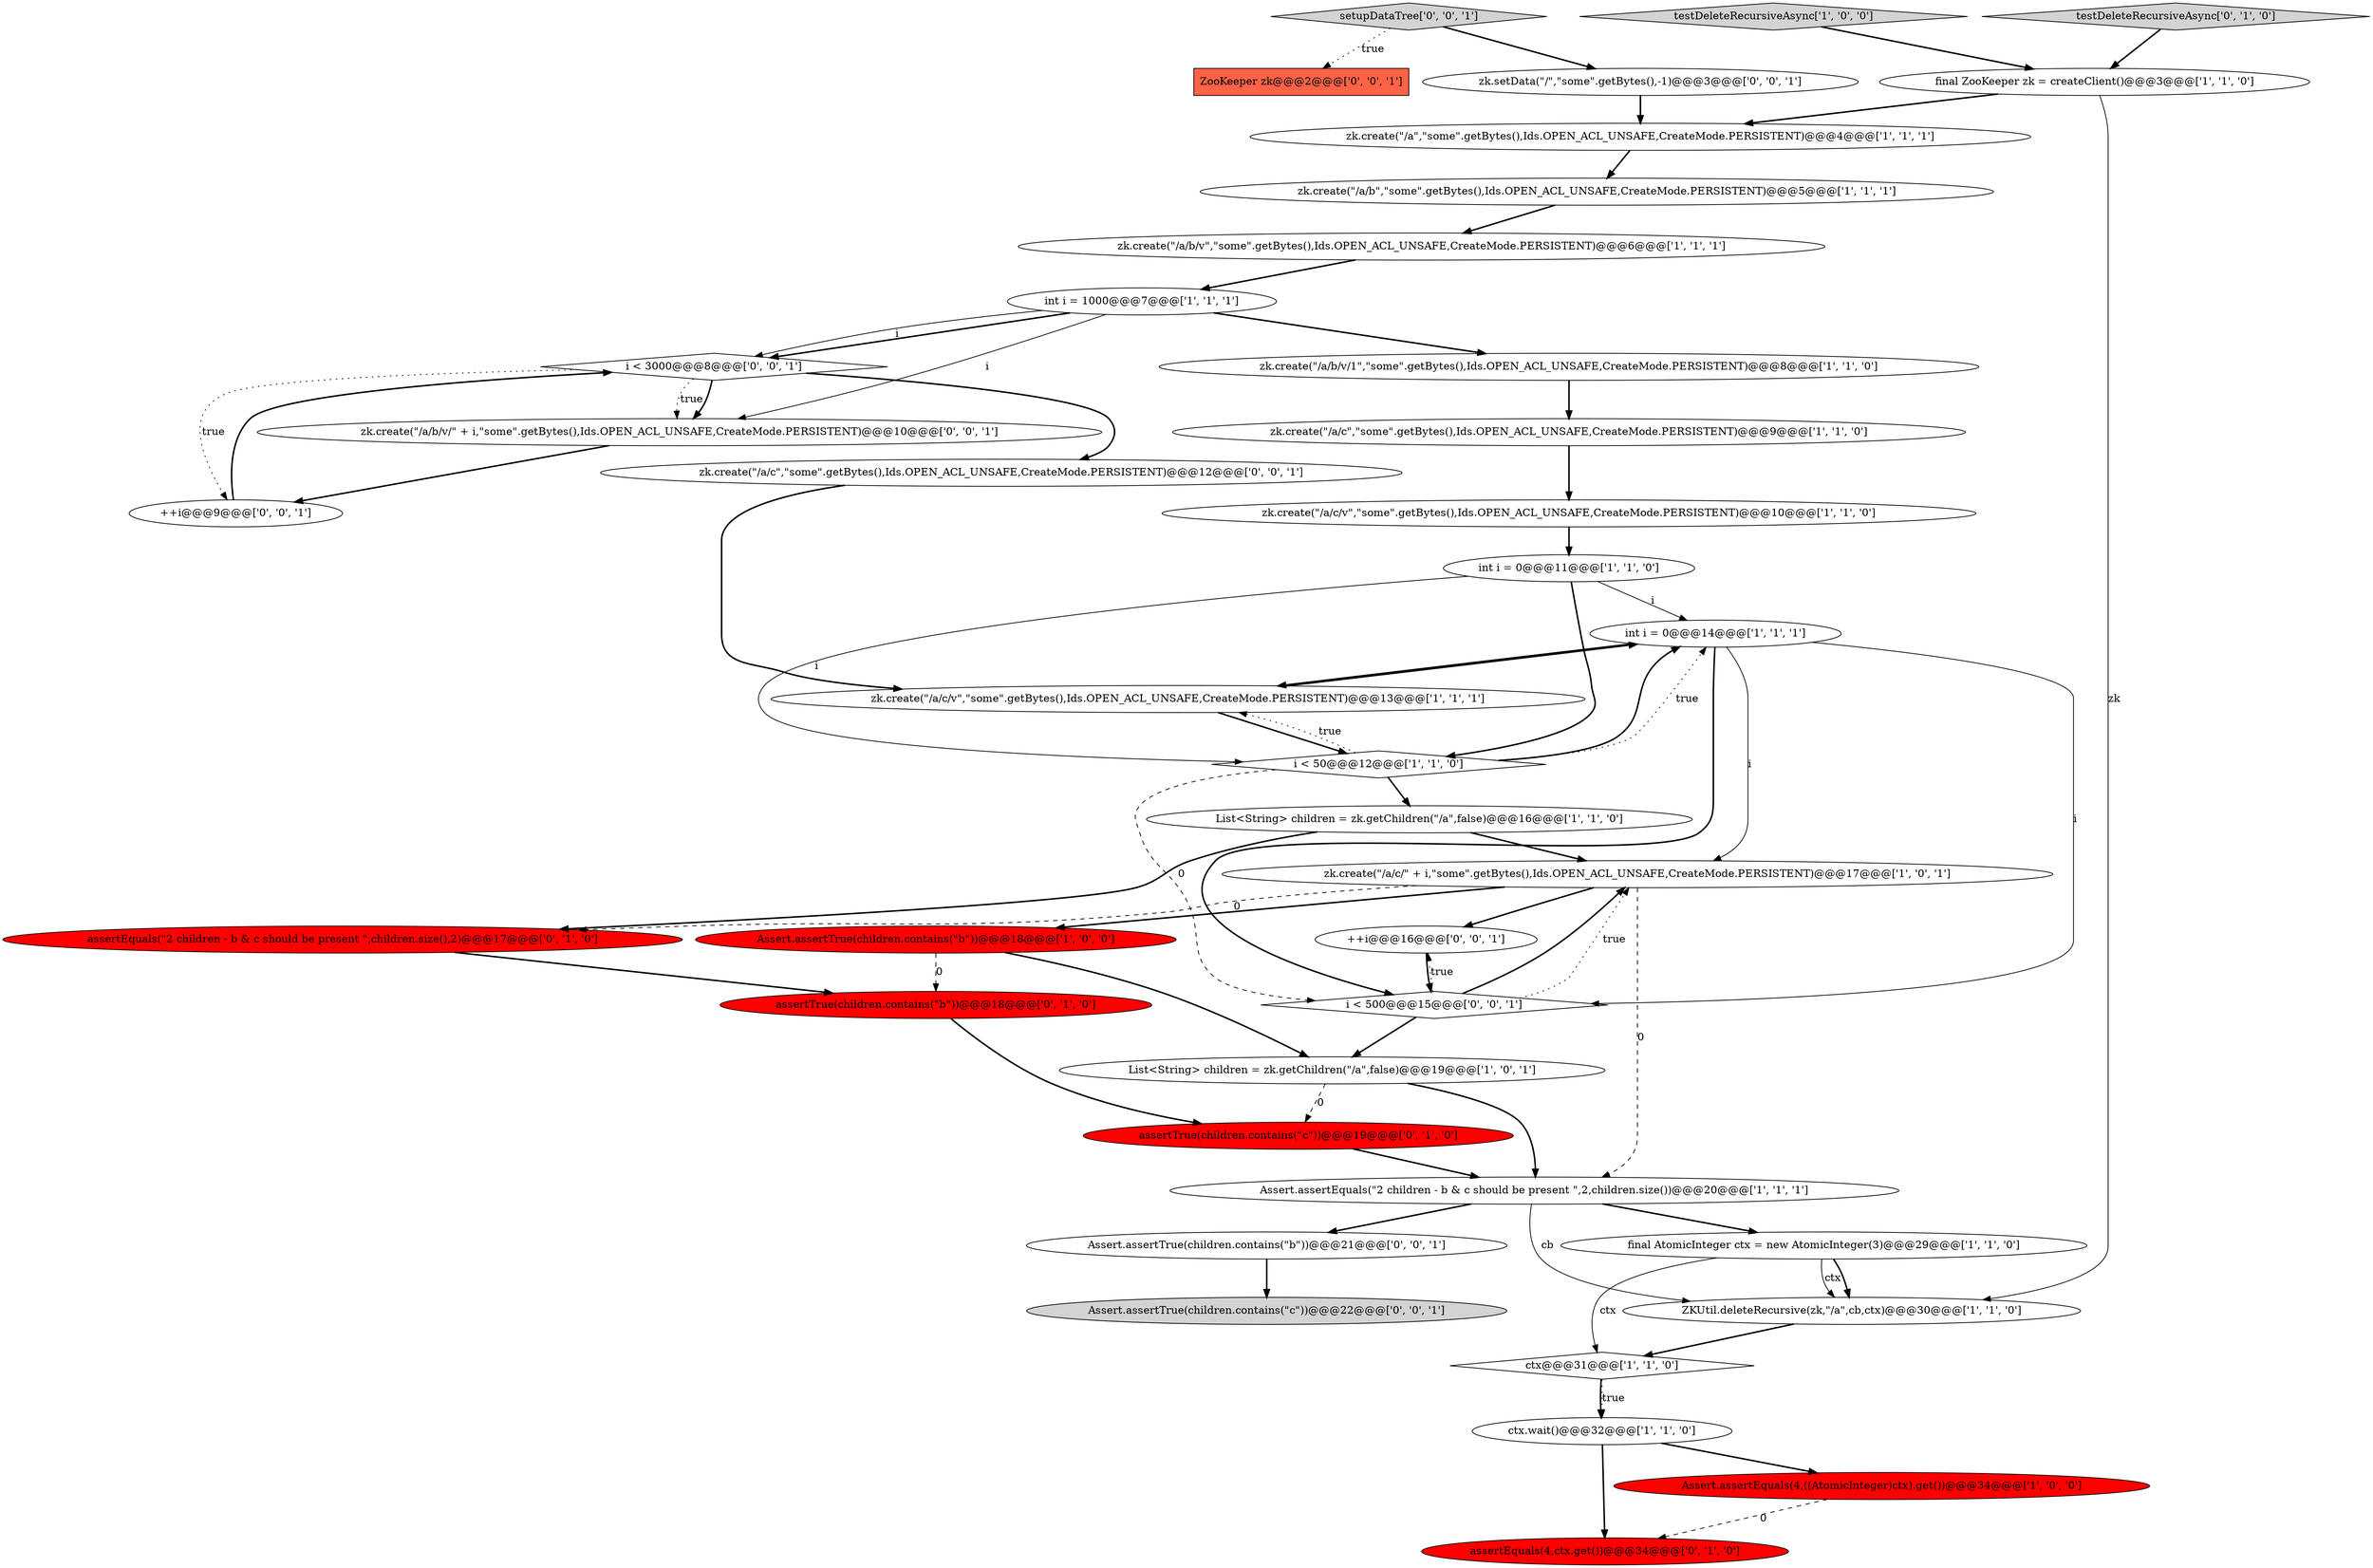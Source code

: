 digraph {
20 [style = filled, label = "zk.create(\"/a/b\",\"some\".getBytes(),Ids.OPEN_ACL_UNSAFE,CreateMode.PERSISTENT)@@@5@@@['1', '1', '1']", fillcolor = white, shape = ellipse image = "AAA0AAABBB1BBB"];
9 [style = filled, label = "zk.create(\"/a/c/\" + i,\"some\".getBytes(),Ids.OPEN_ACL_UNSAFE,CreateMode.PERSISTENT)@@@17@@@['1', '0', '1']", fillcolor = white, shape = ellipse image = "AAA0AAABBB1BBB"];
17 [style = filled, label = "zk.create(\"/a/b/v/1\",\"some\".getBytes(),Ids.OPEN_ACL_UNSAFE,CreateMode.PERSISTENT)@@@8@@@['1', '1', '0']", fillcolor = white, shape = ellipse image = "AAA0AAABBB1BBB"];
8 [style = filled, label = "int i = 1000@@@7@@@['1', '1', '1']", fillcolor = white, shape = ellipse image = "AAA0AAABBB1BBB"];
5 [style = filled, label = "ZKUtil.deleteRecursive(zk,\"/a\",cb,ctx)@@@30@@@['1', '1', '0']", fillcolor = white, shape = ellipse image = "AAA0AAABBB1BBB"];
4 [style = filled, label = "final AtomicInteger ctx = new AtomicInteger(3)@@@29@@@['1', '1', '0']", fillcolor = white, shape = ellipse image = "AAA0AAABBB1BBB"];
11 [style = filled, label = "int i = 0@@@11@@@['1', '1', '0']", fillcolor = white, shape = ellipse image = "AAA0AAABBB1BBB"];
19 [style = filled, label = "zk.create(\"/a\",\"some\".getBytes(),Ids.OPEN_ACL_UNSAFE,CreateMode.PERSISTENT)@@@4@@@['1', '1', '1']", fillcolor = white, shape = ellipse image = "AAA0AAABBB1BBB"];
18 [style = filled, label = "int i = 0@@@14@@@['1', '1', '1']", fillcolor = white, shape = ellipse image = "AAA0AAABBB1BBB"];
24 [style = filled, label = "testDeleteRecursiveAsync['0', '1', '0']", fillcolor = lightgray, shape = diamond image = "AAA0AAABBB2BBB"];
33 [style = filled, label = "i < 500@@@15@@@['0', '0', '1']", fillcolor = white, shape = diamond image = "AAA0AAABBB3BBB"];
16 [style = filled, label = "final ZooKeeper zk = createClient()@@@3@@@['1', '1', '0']", fillcolor = white, shape = ellipse image = "AAA0AAABBB1BBB"];
25 [style = filled, label = "assertEquals(4,ctx.get())@@@34@@@['0', '1', '0']", fillcolor = red, shape = ellipse image = "AAA1AAABBB2BBB"];
26 [style = filled, label = "assertEquals(\"2 children - b & c should be present \",children.size(),2)@@@17@@@['0', '1', '0']", fillcolor = red, shape = ellipse image = "AAA1AAABBB2BBB"];
3 [style = filled, label = "zk.create(\"/a/c/v\",\"some\".getBytes(),Ids.OPEN_ACL_UNSAFE,CreateMode.PERSISTENT)@@@13@@@['1', '1', '1']", fillcolor = white, shape = ellipse image = "AAA0AAABBB1BBB"];
23 [style = filled, label = "assertTrue(children.contains(\"b\"))@@@18@@@['0', '1', '0']", fillcolor = red, shape = ellipse image = "AAA1AAABBB2BBB"];
7 [style = filled, label = "zk.create(\"/a/b/v\",\"some\".getBytes(),Ids.OPEN_ACL_UNSAFE,CreateMode.PERSISTENT)@@@6@@@['1', '1', '1']", fillcolor = white, shape = ellipse image = "AAA0AAABBB1BBB"];
21 [style = filled, label = "Assert.assertEquals(4,((AtomicInteger)ctx).get())@@@34@@@['1', '0', '0']", fillcolor = red, shape = ellipse image = "AAA1AAABBB1BBB"];
10 [style = filled, label = "testDeleteRecursiveAsync['1', '0', '0']", fillcolor = lightgray, shape = diamond image = "AAA0AAABBB1BBB"];
38 [style = filled, label = "zk.create(\"/a/c\",\"some\".getBytes(),Ids.OPEN_ACL_UNSAFE,CreateMode.PERSISTENT)@@@12@@@['0', '0', '1']", fillcolor = white, shape = ellipse image = "AAA0AAABBB3BBB"];
36 [style = filled, label = "++i@@@16@@@['0', '0', '1']", fillcolor = white, shape = ellipse image = "AAA0AAABBB3BBB"];
14 [style = filled, label = "i < 50@@@12@@@['1', '1', '0']", fillcolor = white, shape = diamond image = "AAA0AAABBB1BBB"];
37 [style = filled, label = "i < 3000@@@8@@@['0', '0', '1']", fillcolor = white, shape = diamond image = "AAA0AAABBB3BBB"];
35 [style = filled, label = "++i@@@9@@@['0', '0', '1']", fillcolor = white, shape = ellipse image = "AAA0AAABBB3BBB"];
0 [style = filled, label = "Assert.assertEquals(\"2 children - b & c should be present \",2,children.size())@@@20@@@['1', '1', '1']", fillcolor = white, shape = ellipse image = "AAA0AAABBB1BBB"];
13 [style = filled, label = "List<String> children = zk.getChildren(\"/a\",false)@@@16@@@['1', '1', '0']", fillcolor = white, shape = ellipse image = "AAA0AAABBB1BBB"];
28 [style = filled, label = "ZooKeeper zk@@@2@@@['0', '0', '1']", fillcolor = tomato, shape = box image = "AAA0AAABBB3BBB"];
22 [style = filled, label = "ctx@@@31@@@['1', '1', '0']", fillcolor = white, shape = diamond image = "AAA0AAABBB1BBB"];
34 [style = filled, label = "Assert.assertTrue(children.contains(\"b\"))@@@21@@@['0', '0', '1']", fillcolor = white, shape = ellipse image = "AAA0AAABBB3BBB"];
1 [style = filled, label = "Assert.assertTrue(children.contains(\"b\"))@@@18@@@['1', '0', '0']", fillcolor = red, shape = ellipse image = "AAA1AAABBB1BBB"];
15 [style = filled, label = "ctx.wait()@@@32@@@['1', '1', '0']", fillcolor = white, shape = ellipse image = "AAA0AAABBB1BBB"];
30 [style = filled, label = "setupDataTree['0', '0', '1']", fillcolor = lightgray, shape = diamond image = "AAA0AAABBB3BBB"];
31 [style = filled, label = "zk.create(\"/a/b/v/\" + i,\"some\".getBytes(),Ids.OPEN_ACL_UNSAFE,CreateMode.PERSISTENT)@@@10@@@['0', '0', '1']", fillcolor = white, shape = ellipse image = "AAA0AAABBB3BBB"];
2 [style = filled, label = "zk.create(\"/a/c\",\"some\".getBytes(),Ids.OPEN_ACL_UNSAFE,CreateMode.PERSISTENT)@@@9@@@['1', '1', '0']", fillcolor = white, shape = ellipse image = "AAA0AAABBB1BBB"];
32 [style = filled, label = "Assert.assertTrue(children.contains(\"c\"))@@@22@@@['0', '0', '1']", fillcolor = lightgray, shape = ellipse image = "AAA0AAABBB3BBB"];
12 [style = filled, label = "zk.create(\"/a/c/v\",\"some\".getBytes(),Ids.OPEN_ACL_UNSAFE,CreateMode.PERSISTENT)@@@10@@@['1', '1', '0']", fillcolor = white, shape = ellipse image = "AAA0AAABBB1BBB"];
27 [style = filled, label = "assertTrue(children.contains(\"c\"))@@@19@@@['0', '1', '0']", fillcolor = red, shape = ellipse image = "AAA1AAABBB2BBB"];
6 [style = filled, label = "List<String> children = zk.getChildren(\"/a\",false)@@@19@@@['1', '0', '1']", fillcolor = white, shape = ellipse image = "AAA0AAABBB1BBB"];
29 [style = filled, label = "zk.setData(\"/\",\"some\".getBytes(),-1)@@@3@@@['0', '0', '1']", fillcolor = white, shape = ellipse image = "AAA0AAABBB3BBB"];
18->9 [style = solid, label="i"];
18->3 [style = bold, label=""];
22->15 [style = bold, label=""];
4->22 [style = solid, label="ctx"];
23->27 [style = bold, label=""];
27->0 [style = bold, label=""];
11->14 [style = bold, label=""];
16->5 [style = solid, label="zk"];
15->21 [style = bold, label=""];
15->25 [style = bold, label=""];
19->20 [style = bold, label=""];
33->6 [style = bold, label=""];
4->5 [style = solid, label="ctx"];
3->14 [style = bold, label=""];
18->33 [style = bold, label=""];
12->11 [style = bold, label=""];
0->5 [style = solid, label="cb"];
6->0 [style = bold, label=""];
33->9 [style = dotted, label="true"];
16->19 [style = bold, label=""];
7->8 [style = bold, label=""];
33->9 [style = bold, label=""];
36->33 [style = bold, label=""];
14->33 [style = dashed, label="0"];
38->3 [style = bold, label=""];
30->29 [style = bold, label=""];
2->12 [style = bold, label=""];
33->36 [style = dotted, label="true"];
3->18 [style = bold, label=""];
37->31 [style = dotted, label="true"];
8->17 [style = bold, label=""];
24->16 [style = bold, label=""];
0->34 [style = bold, label=""];
37->35 [style = dotted, label="true"];
8->31 [style = solid, label="i"];
1->6 [style = bold, label=""];
29->19 [style = bold, label=""];
17->2 [style = bold, label=""];
10->16 [style = bold, label=""];
31->35 [style = bold, label=""];
37->31 [style = bold, label=""];
0->4 [style = bold, label=""];
13->26 [style = bold, label=""];
35->37 [style = bold, label=""];
37->38 [style = bold, label=""];
6->27 [style = dashed, label="0"];
18->33 [style = solid, label="i"];
26->23 [style = bold, label=""];
9->26 [style = dashed, label="0"];
9->0 [style = dashed, label="0"];
11->14 [style = solid, label="i"];
14->3 [style = dotted, label="true"];
21->25 [style = dashed, label="0"];
14->18 [style = bold, label=""];
34->32 [style = bold, label=""];
8->37 [style = bold, label=""];
13->9 [style = bold, label=""];
14->13 [style = bold, label=""];
20->7 [style = bold, label=""];
9->1 [style = bold, label=""];
30->28 [style = dotted, label="true"];
5->22 [style = bold, label=""];
22->15 [style = dotted, label="true"];
4->5 [style = bold, label=""];
8->37 [style = solid, label="i"];
14->18 [style = dotted, label="true"];
1->23 [style = dashed, label="0"];
11->18 [style = solid, label="i"];
9->36 [style = bold, label=""];
}
